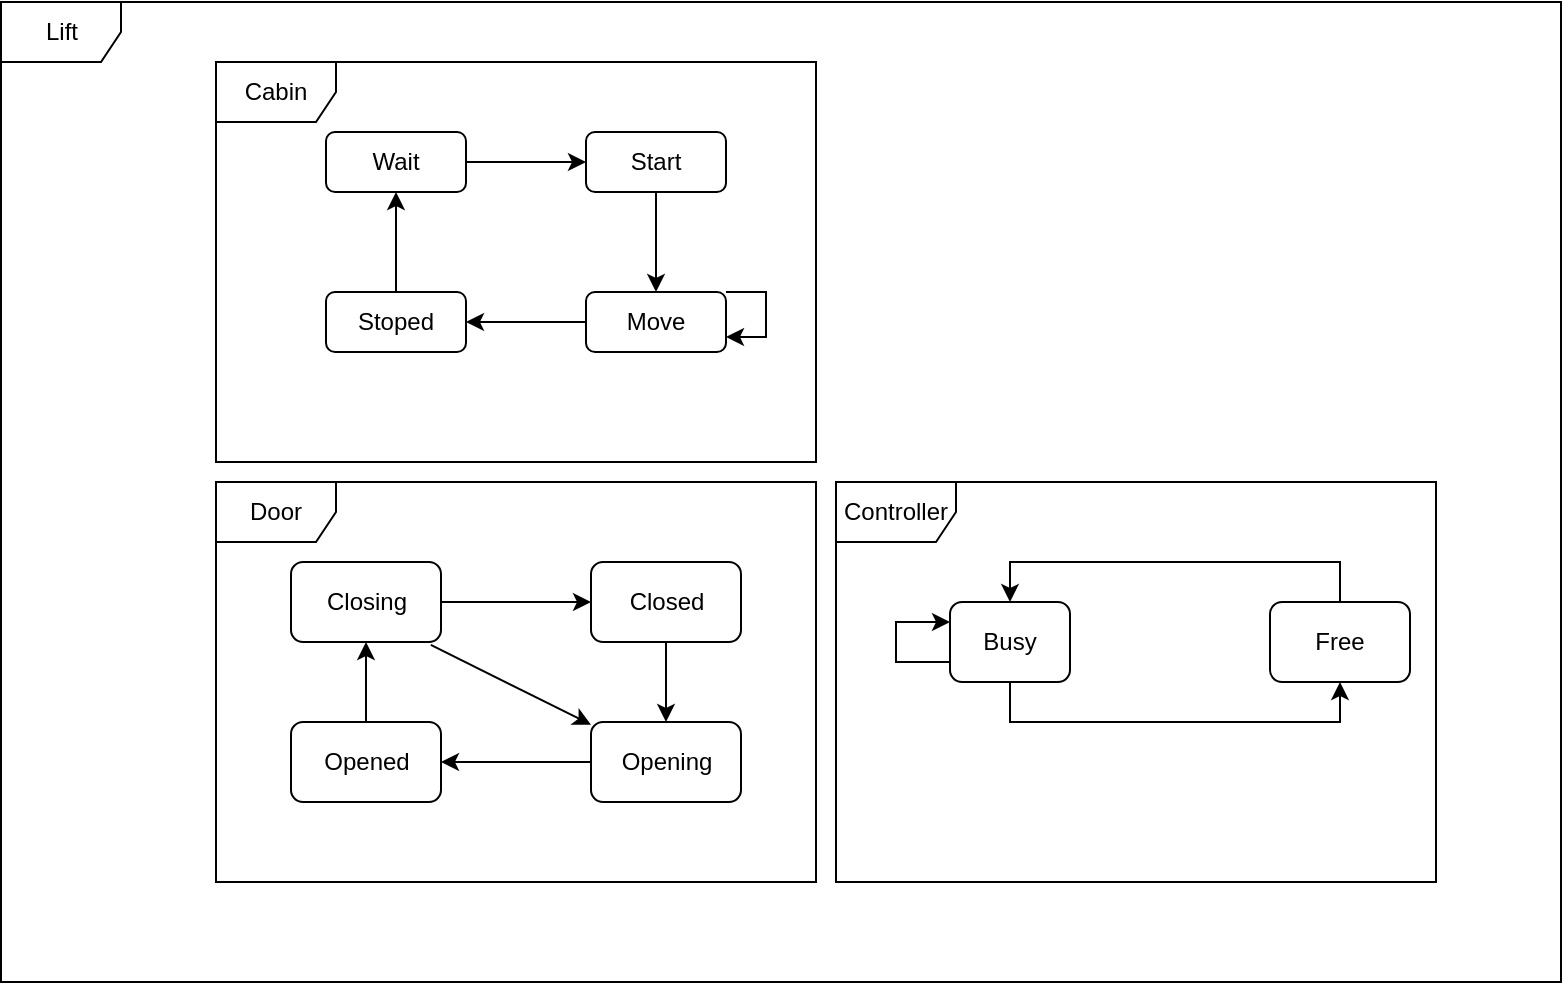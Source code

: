 <mxfile pages="1">
    <diagram id="VLrrfajz0iazHYx1VWKk" name="Page-1">
        <mxGraphModel dx="1528" dy="437" grid="1" gridSize="10" guides="1" tooltips="1" connect="1" arrows="1" fold="1" page="1" pageScale="1" pageWidth="827" pageHeight="1169" math="0" shadow="0">
            <root>
                <mxCell id="0"/>
                <mxCell id="1" parent="0"/>
                <mxCell id="44" value="Cabin" style="shape=umlFrame;whiteSpace=wrap;html=1;" parent="1" vertex="1">
                    <mxGeometry x="50" y="70" width="300" height="200" as="geometry"/>
                </mxCell>
                <mxCell id="3" value="Lift" style="shape=umlFrame;whiteSpace=wrap;html=1;" parent="1" vertex="1">
                    <mxGeometry x="-57.5" y="40" width="780" height="490" as="geometry"/>
                </mxCell>
                <mxCell id="27" style="edgeStyle=orthogonalEdgeStyle;rounded=0;orthogonalLoop=1;jettySize=auto;html=1;exitX=0.5;exitY=0;exitDx=0;exitDy=0;entryX=0.5;entryY=1;entryDx=0;entryDy=0;" parent="1" source="15" target="25" edge="1">
                    <mxGeometry relative="1" as="geometry"/>
                </mxCell>
                <mxCell id="15" value="Opened" style="rounded=1;whiteSpace=wrap;html=1;" parent="1" vertex="1">
                    <mxGeometry x="87.5" y="400" width="75" height="40" as="geometry"/>
                </mxCell>
                <mxCell id="29" style="edgeStyle=orthogonalEdgeStyle;rounded=0;orthogonalLoop=1;jettySize=auto;html=1;exitX=0.5;exitY=1;exitDx=0;exitDy=0;entryX=0.5;entryY=0;entryDx=0;entryDy=0;" parent="1" source="16" target="26" edge="1">
                    <mxGeometry relative="1" as="geometry"/>
                </mxCell>
                <mxCell id="16" value="Closed" style="rounded=1;whiteSpace=wrap;html=1;" parent="1" vertex="1">
                    <mxGeometry x="237.5" y="320" width="75" height="40" as="geometry"/>
                </mxCell>
                <mxCell id="36" style="edgeStyle=orthogonalEdgeStyle;rounded=0;orthogonalLoop=1;jettySize=auto;html=1;exitX=0.5;exitY=1;exitDx=0;exitDy=0;entryX=0.5;entryY=1;entryDx=0;entryDy=0;" parent="1" source="20" target="21" edge="1">
                    <mxGeometry relative="1" as="geometry"/>
                </mxCell>
                <mxCell id="54" value="" style="edgeStyle=orthogonalEdgeStyle;rounded=0;orthogonalLoop=1;jettySize=auto;html=1;exitX=0;exitY=0.75;exitDx=0;exitDy=0;entryX=0;entryY=0.25;entryDx=0;entryDy=0;" parent="1" source="20" target="20" edge="1">
                    <mxGeometry relative="1" as="geometry">
                        <mxPoint x="370" y="400" as="targetPoint"/>
                        <Array as="points">
                            <mxPoint x="390" y="370"/>
                            <mxPoint x="390" y="350"/>
                        </Array>
                    </mxGeometry>
                </mxCell>
                <mxCell id="20" value="Busy" style="rounded=1;whiteSpace=wrap;html=1;" parent="1" vertex="1">
                    <mxGeometry x="417" y="340" width="60" height="40" as="geometry"/>
                </mxCell>
                <mxCell id="35" style="edgeStyle=orthogonalEdgeStyle;rounded=0;orthogonalLoop=1;jettySize=auto;html=1;exitX=0.5;exitY=0;exitDx=0;exitDy=0;entryX=0.5;entryY=0;entryDx=0;entryDy=0;" parent="1" source="21" target="20" edge="1">
                    <mxGeometry relative="1" as="geometry"/>
                </mxCell>
                <mxCell id="21" value="Free" style="rounded=1;whiteSpace=wrap;html=1;" parent="1" vertex="1">
                    <mxGeometry x="577" y="340" width="70" height="40" as="geometry"/>
                </mxCell>
                <mxCell id="28" style="edgeStyle=orthogonalEdgeStyle;rounded=0;orthogonalLoop=1;jettySize=auto;html=1;exitX=1;exitY=0.5;exitDx=0;exitDy=0;" parent="1" source="25" target="16" edge="1">
                    <mxGeometry relative="1" as="geometry"/>
                </mxCell>
                <mxCell id="25" value="Closing" style="rounded=1;whiteSpace=wrap;html=1;" parent="1" vertex="1">
                    <mxGeometry x="87.5" y="320" width="75" height="40" as="geometry"/>
                </mxCell>
                <mxCell id="30" style="edgeStyle=orthogonalEdgeStyle;rounded=0;orthogonalLoop=1;jettySize=auto;html=1;exitX=0;exitY=0.5;exitDx=0;exitDy=0;entryX=1;entryY=0.5;entryDx=0;entryDy=0;" parent="1" source="26" target="15" edge="1">
                    <mxGeometry relative="1" as="geometry"/>
                </mxCell>
                <mxCell id="26" value="Opening" style="rounded=1;whiteSpace=wrap;html=1;" parent="1" vertex="1">
                    <mxGeometry x="237.5" y="400" width="75" height="40" as="geometry"/>
                </mxCell>
                <mxCell id="33" value="Door" style="shape=umlFrame;whiteSpace=wrap;html=1;" parent="1" vertex="1">
                    <mxGeometry x="50" y="280" width="300" height="200" as="geometry"/>
                </mxCell>
                <mxCell id="34" value="Controller" style="shape=umlFrame;whiteSpace=wrap;html=1;" parent="1" vertex="1">
                    <mxGeometry x="360" y="280" width="300" height="200" as="geometry"/>
                </mxCell>
                <mxCell id="41" value="" style="edgeStyle=orthogonalEdgeStyle;rounded=0;orthogonalLoop=1;jettySize=auto;html=1;" parent="1" source="38" target="40" edge="1">
                    <mxGeometry relative="1" as="geometry"/>
                </mxCell>
                <mxCell id="38" value="Stoped" style="rounded=1;whiteSpace=wrap;html=1;" parent="1" vertex="1">
                    <mxGeometry x="105" y="185" width="70" height="30" as="geometry"/>
                </mxCell>
                <mxCell id="42" style="edgeStyle=orthogonalEdgeStyle;rounded=0;orthogonalLoop=1;jettySize=auto;html=1;exitX=0;exitY=0.5;exitDx=0;exitDy=0;entryX=1;entryY=0.5;entryDx=0;entryDy=0;" parent="1" source="39" target="38" edge="1">
                    <mxGeometry relative="1" as="geometry"/>
                </mxCell>
                <mxCell id="52" value="" style="edgeStyle=orthogonalEdgeStyle;rounded=0;orthogonalLoop=1;jettySize=auto;html=1;entryX=1;entryY=0.75;entryDx=0;entryDy=0;" parent="1" source="39" target="39" edge="1">
                    <mxGeometry relative="1" as="geometry">
                        <mxPoint x="385" y="200" as="targetPoint"/>
                        <Array as="points">
                            <mxPoint x="325" y="185"/>
                            <mxPoint x="325" y="208"/>
                        </Array>
                    </mxGeometry>
                </mxCell>
                <mxCell id="39" value="Move" style="rounded=1;whiteSpace=wrap;html=1;" parent="1" vertex="1">
                    <mxGeometry x="235" y="185" width="70" height="30" as="geometry"/>
                </mxCell>
                <mxCell id="56" style="edgeStyle=orthogonalEdgeStyle;rounded=0;orthogonalLoop=1;jettySize=auto;html=1;exitX=1;exitY=0.5;exitDx=0;exitDy=0;entryX=0;entryY=0.5;entryDx=0;entryDy=0;" edge="1" parent="1" source="40" target="55">
                    <mxGeometry relative="1" as="geometry"/>
                </mxCell>
                <mxCell id="40" value="Wait" style="rounded=1;whiteSpace=wrap;html=1;" parent="1" vertex="1">
                    <mxGeometry x="105" y="105" width="70" height="30" as="geometry"/>
                </mxCell>
                <mxCell id="46" value="" style="endArrow=classic;html=1;exitX=0.932;exitY=1.035;exitDx=0;exitDy=0;exitPerimeter=0;" parent="1" source="25" target="26" edge="1">
                    <mxGeometry width="50" height="50" relative="1" as="geometry">
                        <mxPoint x="-20" y="710" as="sourcePoint"/>
                        <mxPoint x="30" y="660" as="targetPoint"/>
                    </mxGeometry>
                </mxCell>
                <mxCell id="57" style="edgeStyle=orthogonalEdgeStyle;rounded=0;orthogonalLoop=1;jettySize=auto;html=1;exitX=0.5;exitY=1;exitDx=0;exitDy=0;entryX=0.5;entryY=0;entryDx=0;entryDy=0;" edge="1" parent="1" source="55" target="39">
                    <mxGeometry relative="1" as="geometry"/>
                </mxCell>
                <mxCell id="55" value="Start" style="rounded=1;whiteSpace=wrap;html=1;" vertex="1" parent="1">
                    <mxGeometry x="235" y="105" width="70" height="30" as="geometry"/>
                </mxCell>
            </root>
        </mxGraphModel>
    </diagram>
</mxfile>